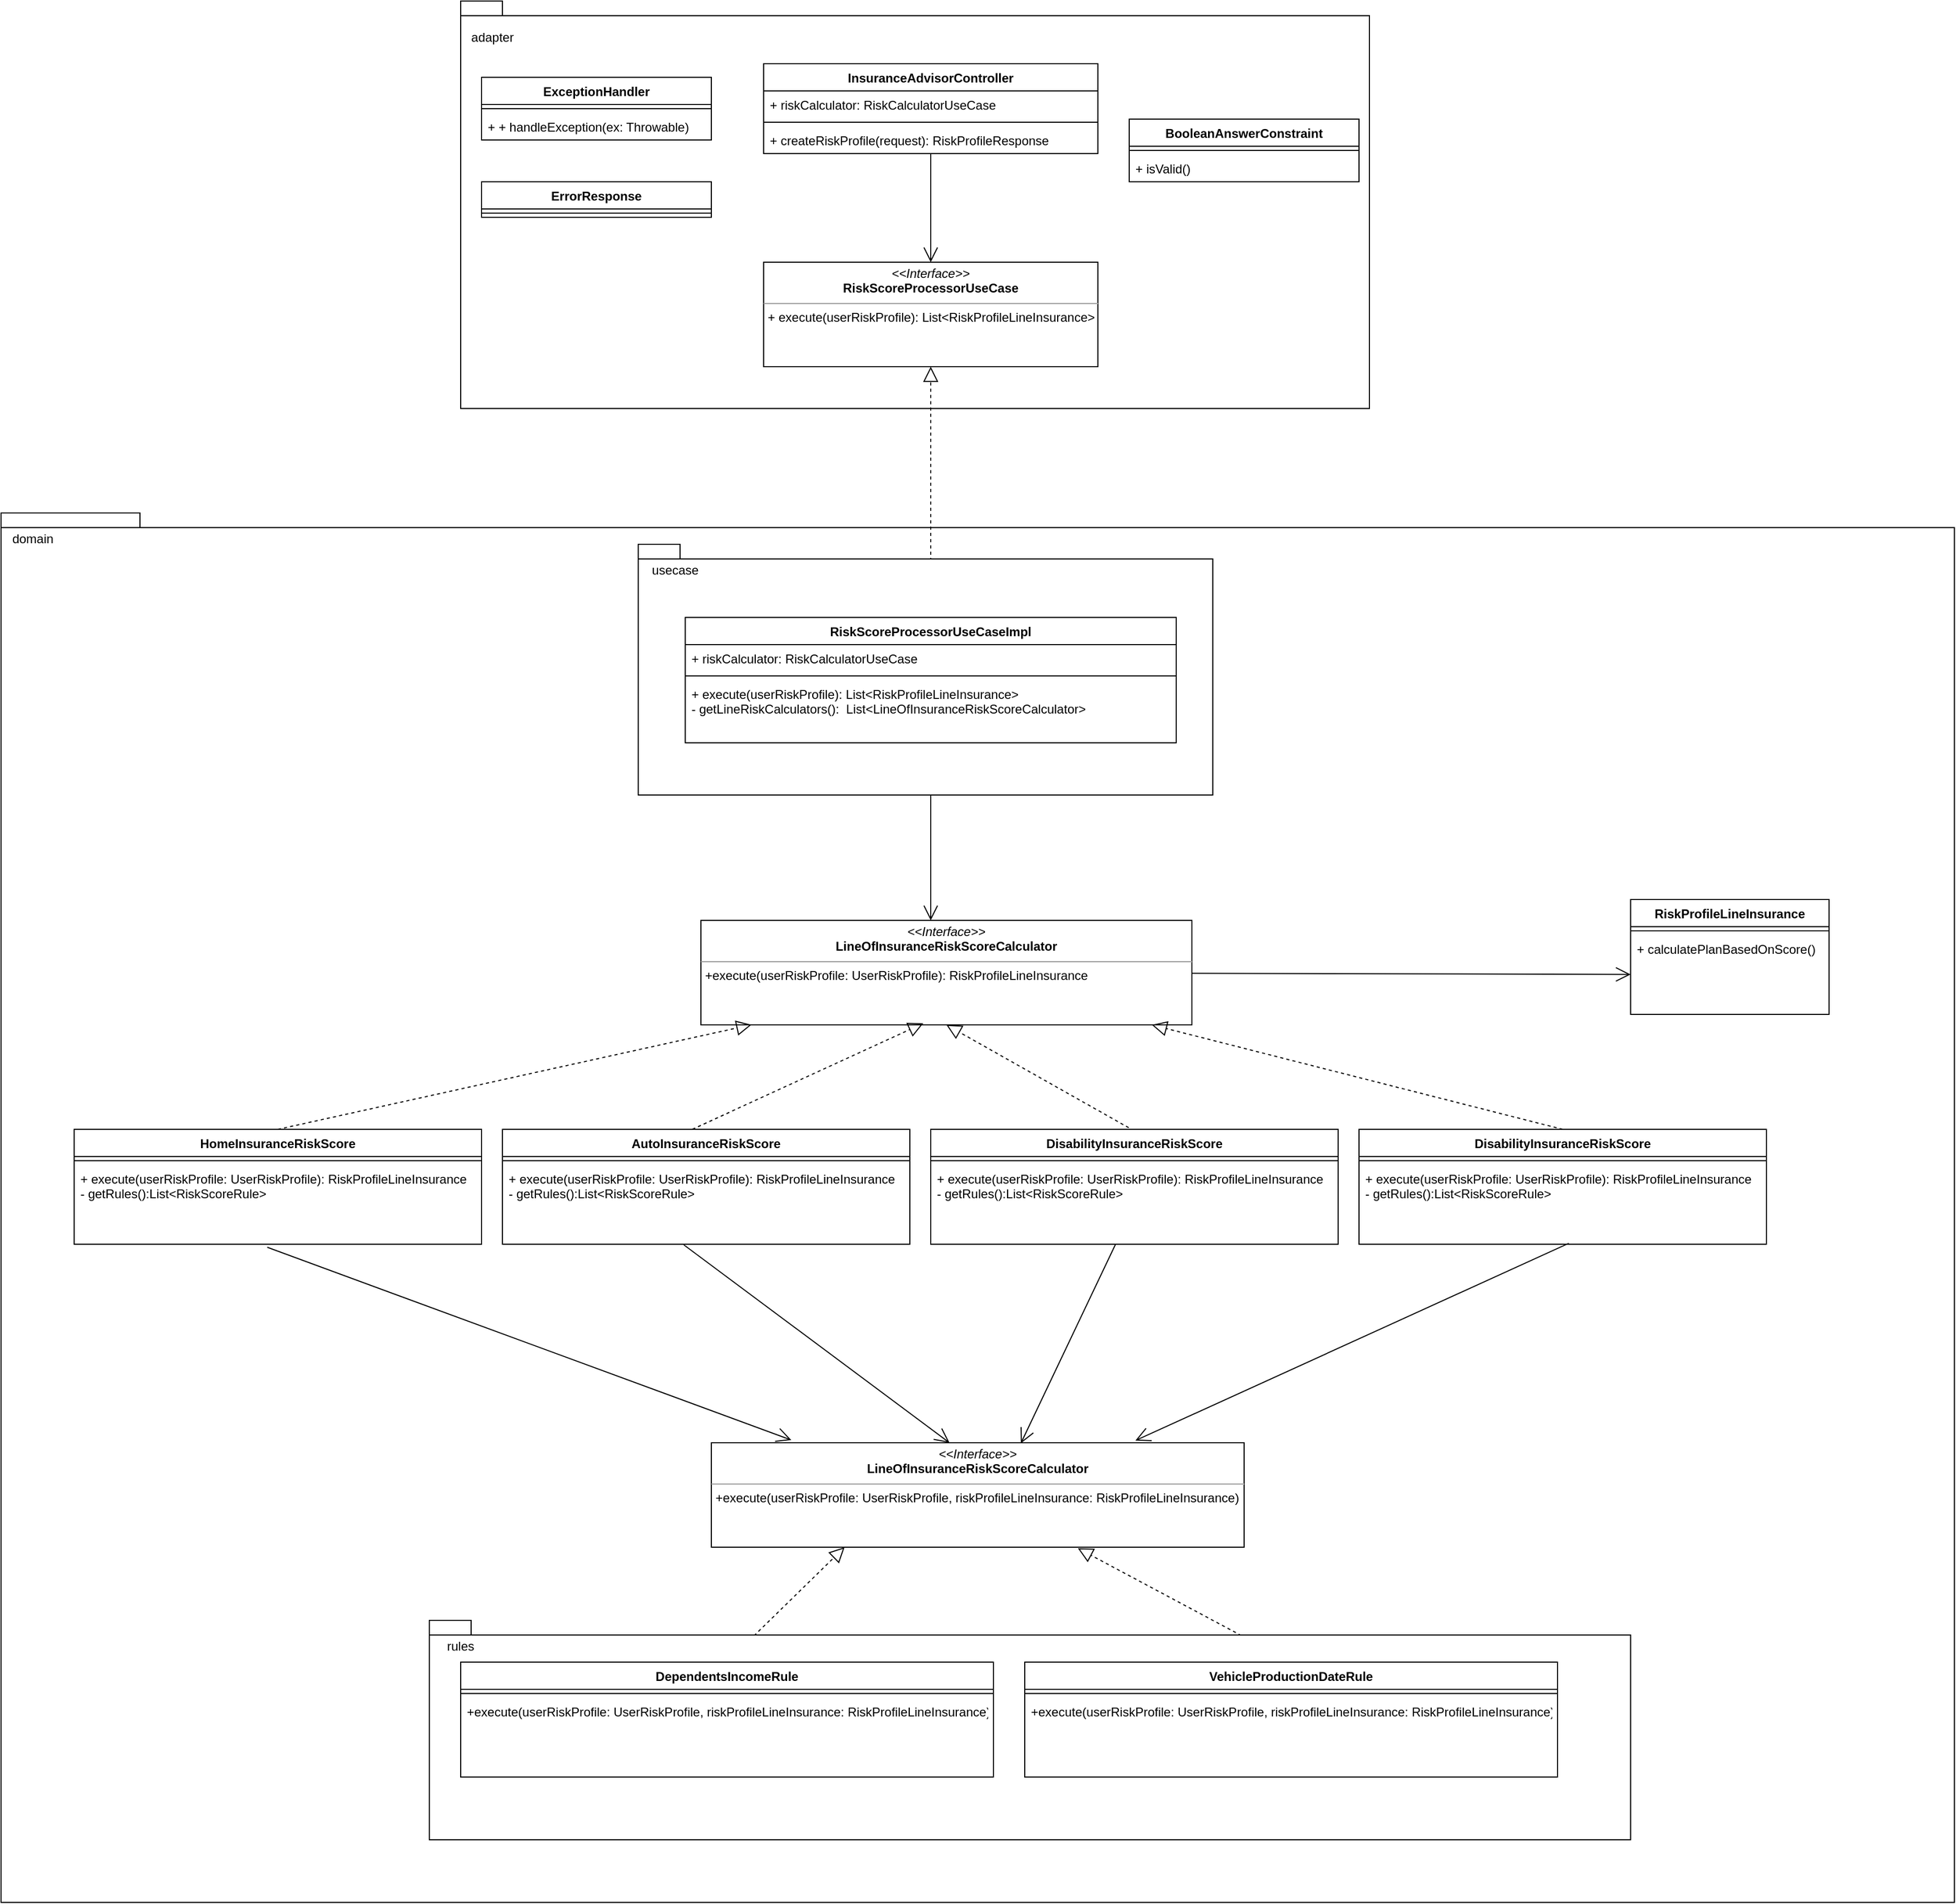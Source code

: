 <mxfile version="20.2.0" type="github">
  <diagram id="SVKXSChUIAAmM2R3LEYZ" name="Page-1">
    <mxGraphModel dx="2196" dy="1666" grid="1" gridSize="10" guides="1" tooltips="1" connect="1" arrows="1" fold="1" page="1" pageScale="1" pageWidth="850" pageHeight="1100" math="0" shadow="0">
      <root>
        <mxCell id="0" />
        <mxCell id="1" parent="0" />
        <mxCell id="6InDdCLGvUVwwbw9M51u-63" value="" style="group" parent="1" connectable="0" vertex="1">
          <mxGeometry x="-70" y="-20" width="870" height="390" as="geometry" />
        </mxCell>
        <mxCell id="6InDdCLGvUVwwbw9M51u-48" value="" style="shape=folder;fontStyle=1;spacingTop=10;tabWidth=40;tabHeight=14;tabPosition=left;html=1;" parent="6InDdCLGvUVwwbw9M51u-63" vertex="1">
          <mxGeometry width="870" height="390" as="geometry" />
        </mxCell>
        <mxCell id="6InDdCLGvUVwwbw9M51u-49" value="adapter" style="text;html=1;align=center;verticalAlign=middle;resizable=0;points=[];autosize=1;strokeColor=none;fillColor=none;" parent="6InDdCLGvUVwwbw9M51u-63" vertex="1">
          <mxGeometry y="20" width="60" height="30" as="geometry" />
        </mxCell>
        <mxCell id="dkyOJv_qx5CS_OgZHiO7-1" value="InsuranceAdvisorController" style="swimlane;fontStyle=1;align=center;verticalAlign=top;childLayout=stackLayout;horizontal=1;startSize=26;horizontalStack=0;resizeParent=1;resizeParentMax=0;resizeLast=0;collapsible=1;marginBottom=0;" parent="6InDdCLGvUVwwbw9M51u-63" vertex="1">
          <mxGeometry x="290" y="60" width="320" height="86" as="geometry">
            <mxRectangle x="220" y="40" width="200" height="30" as="alternateBounds" />
          </mxGeometry>
        </mxCell>
        <mxCell id="dkyOJv_qx5CS_OgZHiO7-2" value="+ riskCalculator: RiskCalculatorUseCase" style="text;strokeColor=none;fillColor=none;align=left;verticalAlign=top;spacingLeft=4;spacingRight=4;overflow=hidden;rotatable=0;points=[[0,0.5],[1,0.5]];portConstraint=eastwest;" parent="dkyOJv_qx5CS_OgZHiO7-1" vertex="1">
          <mxGeometry y="26" width="320" height="26" as="geometry" />
        </mxCell>
        <mxCell id="dkyOJv_qx5CS_OgZHiO7-3" value="" style="line;strokeWidth=1;fillColor=none;align=left;verticalAlign=middle;spacingTop=-1;spacingLeft=3;spacingRight=3;rotatable=0;labelPosition=right;points=[];portConstraint=eastwest;" parent="dkyOJv_qx5CS_OgZHiO7-1" vertex="1">
          <mxGeometry y="52" width="320" height="8" as="geometry" />
        </mxCell>
        <mxCell id="dkyOJv_qx5CS_OgZHiO7-4" value="+ createRiskProfile(request): RiskProfileResponse" style="text;strokeColor=none;fillColor=none;align=left;verticalAlign=top;spacingLeft=4;spacingRight=4;overflow=hidden;rotatable=0;points=[[0,0.5],[1,0.5]];portConstraint=eastwest;" parent="dkyOJv_qx5CS_OgZHiO7-1" vertex="1">
          <mxGeometry y="60" width="320" height="26" as="geometry" />
        </mxCell>
        <mxCell id="dkyOJv_qx5CS_OgZHiO7-5" value="" style="endArrow=open;endFill=1;endSize=12;html=1;rounded=0;entryX=0.5;entryY=0;entryDx=0;entryDy=0;" parent="6InDdCLGvUVwwbw9M51u-63" source="dkyOJv_qx5CS_OgZHiO7-4" target="dkyOJv_qx5CS_OgZHiO7-10" edge="1">
          <mxGeometry width="160" relative="1" as="geometry">
            <mxPoint x="270" y="260" as="sourcePoint" />
            <mxPoint x="450" y="250" as="targetPoint" />
          </mxGeometry>
        </mxCell>
        <mxCell id="dkyOJv_qx5CS_OgZHiO7-10" value="&lt;p style=&quot;margin:0px;margin-top:4px;text-align:center;&quot;&gt;&lt;i&gt;&amp;lt;&amp;lt;Interface&amp;gt;&amp;gt;&lt;/i&gt;&lt;br&gt;&lt;b&gt;RiskScoreProcessorUseCase&lt;/b&gt;&lt;br&gt;&lt;/p&gt;&lt;hr size=&quot;1&quot;&gt;&lt;p style=&quot;margin:0px;margin-left:4px;&quot;&gt;&lt;/p&gt;&lt;p style=&quot;margin:0px;margin-left:4px;&quot;&gt;+ execute(userRiskProfile): List&amp;lt;RiskProfileLineInsurance&amp;gt;&lt;br&gt;&lt;br&gt;&lt;/p&gt;" style="verticalAlign=top;align=left;overflow=fill;fontSize=12;fontFamily=Helvetica;html=1;" parent="6InDdCLGvUVwwbw9M51u-63" vertex="1">
          <mxGeometry x="290" y="250" width="320" height="100" as="geometry" />
        </mxCell>
        <mxCell id="6InDdCLGvUVwwbw9M51u-52" value="ExceptionHandler" style="swimlane;fontStyle=1;align=center;verticalAlign=top;childLayout=stackLayout;horizontal=1;startSize=26;horizontalStack=0;resizeParent=1;resizeParentMax=0;resizeLast=0;collapsible=1;marginBottom=0;" parent="6InDdCLGvUVwwbw9M51u-63" vertex="1">
          <mxGeometry x="20" y="73" width="220" height="60" as="geometry">
            <mxRectangle x="220" y="40" width="200" height="30" as="alternateBounds" />
          </mxGeometry>
        </mxCell>
        <mxCell id="6InDdCLGvUVwwbw9M51u-54" value="" style="line;strokeWidth=1;fillColor=none;align=left;verticalAlign=middle;spacingTop=-1;spacingLeft=3;spacingRight=3;rotatable=0;labelPosition=right;points=[];portConstraint=eastwest;" parent="6InDdCLGvUVwwbw9M51u-52" vertex="1">
          <mxGeometry y="26" width="220" height="8" as="geometry" />
        </mxCell>
        <mxCell id="6InDdCLGvUVwwbw9M51u-55" value="+ + handleException(ex: Throwable)" style="text;strokeColor=none;fillColor=none;align=left;verticalAlign=top;spacingLeft=4;spacingRight=4;overflow=hidden;rotatable=0;points=[[0,0.5],[1,0.5]];portConstraint=eastwest;" parent="6InDdCLGvUVwwbw9M51u-52" vertex="1">
          <mxGeometry y="34" width="220" height="26" as="geometry" />
        </mxCell>
        <mxCell id="6InDdCLGvUVwwbw9M51u-56" value="ErrorResponse" style="swimlane;fontStyle=1;align=center;verticalAlign=top;childLayout=stackLayout;horizontal=1;startSize=26;horizontalStack=0;resizeParent=1;resizeParentMax=0;resizeLast=0;collapsible=1;marginBottom=0;" parent="6InDdCLGvUVwwbw9M51u-63" vertex="1">
          <mxGeometry x="20" y="173" width="220" height="34" as="geometry">
            <mxRectangle x="220" y="40" width="200" height="30" as="alternateBounds" />
          </mxGeometry>
        </mxCell>
        <mxCell id="6InDdCLGvUVwwbw9M51u-57" value="" style="line;strokeWidth=1;fillColor=none;align=left;verticalAlign=middle;spacingTop=-1;spacingLeft=3;spacingRight=3;rotatable=0;labelPosition=right;points=[];portConstraint=eastwest;" parent="6InDdCLGvUVwwbw9M51u-56" vertex="1">
          <mxGeometry y="26" width="220" height="8" as="geometry" />
        </mxCell>
        <mxCell id="6InDdCLGvUVwwbw9M51u-59" value="BooleanAnswerConstraint" style="swimlane;fontStyle=1;align=center;verticalAlign=top;childLayout=stackLayout;horizontal=1;startSize=26;horizontalStack=0;resizeParent=1;resizeParentMax=0;resizeLast=0;collapsible=1;marginBottom=0;" parent="6InDdCLGvUVwwbw9M51u-63" vertex="1">
          <mxGeometry x="640" y="113" width="220" height="60" as="geometry">
            <mxRectangle x="220" y="40" width="200" height="30" as="alternateBounds" />
          </mxGeometry>
        </mxCell>
        <mxCell id="6InDdCLGvUVwwbw9M51u-60" value="" style="line;strokeWidth=1;fillColor=none;align=left;verticalAlign=middle;spacingTop=-1;spacingLeft=3;spacingRight=3;rotatable=0;labelPosition=right;points=[];portConstraint=eastwest;" parent="6InDdCLGvUVwwbw9M51u-59" vertex="1">
          <mxGeometry y="26" width="220" height="8" as="geometry" />
        </mxCell>
        <mxCell id="6InDdCLGvUVwwbw9M51u-61" value="+ isValid()" style="text;strokeColor=none;fillColor=none;align=left;verticalAlign=top;spacingLeft=4;spacingRight=4;overflow=hidden;rotatable=0;points=[[0,0.5],[1,0.5]];portConstraint=eastwest;" parent="6InDdCLGvUVwwbw9M51u-59" vertex="1">
          <mxGeometry y="34" width="220" height="26" as="geometry" />
        </mxCell>
        <mxCell id="6InDdCLGvUVwwbw9M51u-86" value="" style="shape=folder;fontStyle=1;spacingTop=10;tabWidth=40;tabHeight=14;tabPosition=left;html=1;" parent="1" vertex="1">
          <mxGeometry x="-510" y="470" width="1870" height="1330" as="geometry" />
        </mxCell>
        <mxCell id="6InDdCLGvUVwwbw9M51u-9" value="" style="endArrow=open;endFill=1;endSize=12;html=1;rounded=0;" parent="1" source="6InDdCLGvUVwwbw9M51u-7" edge="1">
          <mxGeometry width="160" relative="1" as="geometry">
            <mxPoint x="340" y="820" as="sourcePoint" />
            <mxPoint x="380" y="860" as="targetPoint" />
          </mxGeometry>
        </mxCell>
        <mxCell id="6InDdCLGvUVwwbw9M51u-10" value="&lt;p style=&quot;margin:0px;margin-top:4px;text-align:center;&quot;&gt;&lt;i&gt;&amp;lt;&amp;lt;Interface&amp;gt;&amp;gt;&lt;/i&gt;&lt;br&gt;&lt;b&gt;LineOfInsuranceRiskScoreCalculator&lt;/b&gt;&lt;br&gt;&lt;/p&gt;&lt;hr size=&quot;1&quot;&gt;&lt;p style=&quot;margin:0px;margin-left:4px;&quot;&gt;&lt;/p&gt;&lt;p style=&quot;margin:0px;margin-left:4px;&quot;&gt;+execute(userRiskProfile: UserRiskProfile): RiskProfileLineInsurance&lt;/p&gt;" style="verticalAlign=top;align=left;overflow=fill;fontSize=12;fontFamily=Helvetica;html=1;" parent="1" vertex="1">
          <mxGeometry x="160" y="860" width="470" height="100" as="geometry" />
        </mxCell>
        <mxCell id="6InDdCLGvUVwwbw9M51u-11" value="" style="endArrow=block;dashed=1;endFill=0;endSize=12;html=1;rounded=0;entryX=0.453;entryY=0.985;entryDx=0;entryDy=0;entryPerimeter=0;exitX=0.466;exitY=0;exitDx=0;exitDy=0;exitPerimeter=0;" parent="1" source="6InDdCLGvUVwwbw9M51u-12" target="6InDdCLGvUVwwbw9M51u-10" edge="1">
          <mxGeometry width="160" relative="1" as="geometry">
            <mxPoint x="120" y="1110" as="sourcePoint" />
            <mxPoint x="280" y="1110" as="targetPoint" />
          </mxGeometry>
        </mxCell>
        <mxCell id="6InDdCLGvUVwwbw9M51u-12" value="AutoInsuranceRiskScore" style="swimlane;fontStyle=1;align=center;verticalAlign=top;childLayout=stackLayout;horizontal=1;startSize=26;horizontalStack=0;resizeParent=1;resizeParentMax=0;resizeLast=0;collapsible=1;marginBottom=0;" parent="1" vertex="1">
          <mxGeometry x="-30" y="1060" width="390" height="110" as="geometry">
            <mxRectangle x="220" y="40" width="200" height="30" as="alternateBounds" />
          </mxGeometry>
        </mxCell>
        <mxCell id="6InDdCLGvUVwwbw9M51u-14" value="" style="line;strokeWidth=1;fillColor=none;align=left;verticalAlign=middle;spacingTop=-1;spacingLeft=3;spacingRight=3;rotatable=0;labelPosition=right;points=[];portConstraint=eastwest;" parent="6InDdCLGvUVwwbw9M51u-12" vertex="1">
          <mxGeometry y="26" width="390" height="8" as="geometry" />
        </mxCell>
        <mxCell id="6InDdCLGvUVwwbw9M51u-15" value="+ execute(userRiskProfile: UserRiskProfile): RiskProfileLineInsurance&#xa;- getRules():List&lt;RiskScoreRule&gt;" style="text;strokeColor=none;fillColor=none;align=left;verticalAlign=top;spacingLeft=4;spacingRight=4;overflow=hidden;rotatable=0;points=[[0,0.5],[1,0.5]];portConstraint=eastwest;" parent="6InDdCLGvUVwwbw9M51u-12" vertex="1">
          <mxGeometry y="34" width="390" height="76" as="geometry" />
        </mxCell>
        <mxCell id="6InDdCLGvUVwwbw9M51u-16" value="DisabilityInsuranceRiskScore" style="swimlane;fontStyle=1;align=center;verticalAlign=top;childLayout=stackLayout;horizontal=1;startSize=26;horizontalStack=0;resizeParent=1;resizeParentMax=0;resizeLast=0;collapsible=1;marginBottom=0;" parent="1" vertex="1">
          <mxGeometry x="380" y="1060" width="390" height="110" as="geometry">
            <mxRectangle x="220" y="40" width="200" height="30" as="alternateBounds" />
          </mxGeometry>
        </mxCell>
        <mxCell id="6InDdCLGvUVwwbw9M51u-17" value="" style="line;strokeWidth=1;fillColor=none;align=left;verticalAlign=middle;spacingTop=-1;spacingLeft=3;spacingRight=3;rotatable=0;labelPosition=right;points=[];portConstraint=eastwest;" parent="6InDdCLGvUVwwbw9M51u-16" vertex="1">
          <mxGeometry y="26" width="390" height="8" as="geometry" />
        </mxCell>
        <mxCell id="6InDdCLGvUVwwbw9M51u-18" value="+ execute(userRiskProfile: UserRiskProfile): RiskProfileLineInsurance&#xa;- getRules():List&lt;RiskScoreRule&gt;" style="text;strokeColor=none;fillColor=none;align=left;verticalAlign=top;spacingLeft=4;spacingRight=4;overflow=hidden;rotatable=0;points=[[0,0.5],[1,0.5]];portConstraint=eastwest;" parent="6InDdCLGvUVwwbw9M51u-16" vertex="1">
          <mxGeometry y="34" width="390" height="76" as="geometry" />
        </mxCell>
        <mxCell id="6InDdCLGvUVwwbw9M51u-19" value="" style="endArrow=block;dashed=1;endFill=0;endSize=12;html=1;rounded=0;entryX=0.5;entryY=1;entryDx=0;entryDy=0;exitX=0.486;exitY=-0.014;exitDx=0;exitDy=0;exitPerimeter=0;" parent="1" source="6InDdCLGvUVwwbw9M51u-16" target="6InDdCLGvUVwwbw9M51u-10" edge="1">
          <mxGeometry width="160" relative="1" as="geometry">
            <mxPoint x="161.74" y="1070" as="sourcePoint" />
            <mxPoint x="224.05" y="970.7" as="targetPoint" />
          </mxGeometry>
        </mxCell>
        <mxCell id="6InDdCLGvUVwwbw9M51u-20" value="HomeInsuranceRiskScore" style="swimlane;fontStyle=1;align=center;verticalAlign=top;childLayout=stackLayout;horizontal=1;startSize=26;horizontalStack=0;resizeParent=1;resizeParentMax=0;resizeLast=0;collapsible=1;marginBottom=0;" parent="1" vertex="1">
          <mxGeometry x="-440" y="1060" width="390" height="110" as="geometry">
            <mxRectangle x="220" y="40" width="200" height="30" as="alternateBounds" />
          </mxGeometry>
        </mxCell>
        <mxCell id="6InDdCLGvUVwwbw9M51u-21" value="" style="line;strokeWidth=1;fillColor=none;align=left;verticalAlign=middle;spacingTop=-1;spacingLeft=3;spacingRight=3;rotatable=0;labelPosition=right;points=[];portConstraint=eastwest;" parent="6InDdCLGvUVwwbw9M51u-20" vertex="1">
          <mxGeometry y="26" width="390" height="8" as="geometry" />
        </mxCell>
        <mxCell id="6InDdCLGvUVwwbw9M51u-22" value="+ execute(userRiskProfile: UserRiskProfile): RiskProfileLineInsurance&#xa;- getRules():List&lt;RiskScoreRule&gt;" style="text;strokeColor=none;fillColor=none;align=left;verticalAlign=top;spacingLeft=4;spacingRight=4;overflow=hidden;rotatable=0;points=[[0,0.5],[1,0.5]];portConstraint=eastwest;" parent="6InDdCLGvUVwwbw9M51u-20" vertex="1">
          <mxGeometry y="34" width="390" height="76" as="geometry" />
        </mxCell>
        <mxCell id="6InDdCLGvUVwwbw9M51u-23" value="" style="endArrow=block;dashed=1;endFill=0;endSize=12;html=1;rounded=0;entryX=0.103;entryY=0.999;entryDx=0;entryDy=0;entryPerimeter=0;exitX=0.5;exitY=0;exitDx=0;exitDy=0;" parent="1" source="6InDdCLGvUVwwbw9M51u-20" target="6InDdCLGvUVwwbw9M51u-10" edge="1">
          <mxGeometry width="160" relative="1" as="geometry">
            <mxPoint x="161.74" y="1070" as="sourcePoint" />
            <mxPoint x="382.91" y="968.5" as="targetPoint" />
          </mxGeometry>
        </mxCell>
        <mxCell id="6InDdCLGvUVwwbw9M51u-24" value="DisabilityInsuranceRiskScore" style="swimlane;fontStyle=1;align=center;verticalAlign=top;childLayout=stackLayout;horizontal=1;startSize=26;horizontalStack=0;resizeParent=1;resizeParentMax=0;resizeLast=0;collapsible=1;marginBottom=0;" parent="1" vertex="1">
          <mxGeometry x="790" y="1060" width="390" height="110" as="geometry">
            <mxRectangle x="220" y="40" width="200" height="30" as="alternateBounds" />
          </mxGeometry>
        </mxCell>
        <mxCell id="6InDdCLGvUVwwbw9M51u-25" value="" style="line;strokeWidth=1;fillColor=none;align=left;verticalAlign=middle;spacingTop=-1;spacingLeft=3;spacingRight=3;rotatable=0;labelPosition=right;points=[];portConstraint=eastwest;" parent="6InDdCLGvUVwwbw9M51u-24" vertex="1">
          <mxGeometry y="26" width="390" height="8" as="geometry" />
        </mxCell>
        <mxCell id="6InDdCLGvUVwwbw9M51u-26" value="+ execute(userRiskProfile: UserRiskProfile): RiskProfileLineInsurance&#xa;- getRules():List&lt;RiskScoreRule&gt;" style="text;strokeColor=none;fillColor=none;align=left;verticalAlign=top;spacingLeft=4;spacingRight=4;overflow=hidden;rotatable=0;points=[[0,0.5],[1,0.5]];portConstraint=eastwest;" parent="6InDdCLGvUVwwbw9M51u-24" vertex="1">
          <mxGeometry y="34" width="390" height="76" as="geometry" />
        </mxCell>
        <mxCell id="6InDdCLGvUVwwbw9M51u-27" value="" style="endArrow=block;dashed=1;endFill=0;endSize=12;html=1;rounded=0;exitX=0.5;exitY=0;exitDx=0;exitDy=0;" parent="1" source="6InDdCLGvUVwwbw9M51u-24" target="6InDdCLGvUVwwbw9M51u-10" edge="1">
          <mxGeometry width="160" relative="1" as="geometry">
            <mxPoint x="579.54" y="1068.46" as="sourcePoint" />
            <mxPoint x="405" y="970" as="targetPoint" />
          </mxGeometry>
        </mxCell>
        <mxCell id="6InDdCLGvUVwwbw9M51u-31" value="" style="endArrow=open;endFill=1;endSize=12;html=1;rounded=0;exitX=0.474;exitY=1.038;exitDx=0;exitDy=0;exitPerimeter=0;entryX=0.15;entryY=-0.026;entryDx=0;entryDy=0;entryPerimeter=0;" parent="1" source="6InDdCLGvUVwwbw9M51u-22" target="6InDdCLGvUVwwbw9M51u-35" edge="1">
          <mxGeometry width="160" relative="1" as="geometry">
            <mxPoint x="-90" y="1290" as="sourcePoint" />
            <mxPoint x="269.786" y="1360" as="targetPoint" />
          </mxGeometry>
        </mxCell>
        <mxCell id="6InDdCLGvUVwwbw9M51u-32" value="" style="endArrow=open;endFill=1;endSize=12;html=1;rounded=0;entryX=0.447;entryY=0;entryDx=0;entryDy=0;exitX=0.445;exitY=1.007;exitDx=0;exitDy=0;exitPerimeter=0;entryPerimeter=0;" parent="1" source="6InDdCLGvUVwwbw9M51u-15" target="6InDdCLGvUVwwbw9M51u-35" edge="1">
          <mxGeometry width="160" relative="1" as="geometry">
            <mxPoint x="-245.14" y="1182.888" as="sourcePoint" />
            <mxPoint x="400.82" y="1359.072" as="targetPoint" />
          </mxGeometry>
        </mxCell>
        <mxCell id="6InDdCLGvUVwwbw9M51u-33" value="" style="endArrow=open;endFill=1;endSize=12;html=1;rounded=0;entryX=0.581;entryY=0.005;entryDx=0;entryDy=0;entryPerimeter=0;" parent="1" source="6InDdCLGvUVwwbw9M51u-18" target="6InDdCLGvUVwwbw9M51u-35" edge="1">
          <mxGeometry width="160" relative="1" as="geometry">
            <mxPoint x="153.55" y="1180.532" as="sourcePoint" />
            <mxPoint x="461.399" y="1360" as="targetPoint" />
          </mxGeometry>
        </mxCell>
        <mxCell id="6InDdCLGvUVwwbw9M51u-34" value="" style="endArrow=open;endFill=1;endSize=12;html=1;rounded=0;exitX=0.515;exitY=0.988;exitDx=0;exitDy=0;exitPerimeter=0;entryX=0.796;entryY=-0.021;entryDx=0;entryDy=0;entryPerimeter=0;" parent="1" source="6InDdCLGvUVwwbw9M51u-26" target="6InDdCLGvUVwwbw9M51u-35" edge="1">
          <mxGeometry width="160" relative="1" as="geometry">
            <mxPoint x="163.55" y="1190.532" as="sourcePoint" />
            <mxPoint x="562.603" y="1360" as="targetPoint" />
          </mxGeometry>
        </mxCell>
        <mxCell id="6InDdCLGvUVwwbw9M51u-35" value="&lt;p style=&quot;margin:0px;margin-top:4px;text-align:center;&quot;&gt;&lt;i&gt;&amp;lt;&amp;lt;Interface&amp;gt;&amp;gt;&lt;/i&gt;&lt;br&gt;&lt;b&gt;LineOfInsuranceRiskScoreCalculator&lt;/b&gt;&lt;br&gt;&lt;/p&gt;&lt;hr size=&quot;1&quot;&gt;&lt;p style=&quot;margin:0px;margin-left:4px;&quot;&gt;&lt;/p&gt;&lt;p style=&quot;margin:0px;margin-left:4px;&quot;&gt;+execute(userRiskProfile: UserRiskProfile, riskProfileLineInsurance: RiskProfileLineInsurance)&lt;/p&gt;" style="verticalAlign=top;align=left;overflow=fill;fontSize=12;fontFamily=Helvetica;html=1;" parent="1" vertex="1">
          <mxGeometry x="170" y="1360" width="510" height="100" as="geometry" />
        </mxCell>
        <mxCell id="6InDdCLGvUVwwbw9M51u-39" value="" style="endArrow=block;dashed=1;endFill=0;endSize=12;html=1;rounded=0;entryX=0.25;entryY=1;entryDx=0;entryDy=0;exitX=0.5;exitY=0;exitDx=0;exitDy=0;" parent="1" source="6InDdCLGvUVwwbw9M51u-36" target="6InDdCLGvUVwwbw9M51u-35" edge="1">
          <mxGeometry width="160" relative="1" as="geometry">
            <mxPoint x="161.74" y="1070" as="sourcePoint" />
            <mxPoint x="382.91" y="968.5" as="targetPoint" />
          </mxGeometry>
        </mxCell>
        <mxCell id="6InDdCLGvUVwwbw9M51u-43" value="" style="endArrow=block;dashed=1;endFill=0;endSize=12;html=1;rounded=0;entryX=0.688;entryY=1.01;entryDx=0;entryDy=0;exitX=0.5;exitY=0;exitDx=0;exitDy=0;entryPerimeter=0;" parent="1" source="6InDdCLGvUVwwbw9M51u-40" target="6InDdCLGvUVwwbw9M51u-35" edge="1">
          <mxGeometry width="160" relative="1" as="geometry">
            <mxPoint x="195" y="1580" as="sourcePoint" />
            <mxPoint x="307.5" y="1470" as="targetPoint" />
          </mxGeometry>
        </mxCell>
        <mxCell id="6InDdCLGvUVwwbw9M51u-44" value="RiskProfileLineInsurance" style="swimlane;fontStyle=1;align=center;verticalAlign=top;childLayout=stackLayout;horizontal=1;startSize=26;horizontalStack=0;resizeParent=1;resizeParentMax=0;resizeLast=0;collapsible=1;marginBottom=0;" parent="1" vertex="1">
          <mxGeometry x="1050" y="840" width="190" height="110" as="geometry">
            <mxRectangle x="220" y="40" width="200" height="30" as="alternateBounds" />
          </mxGeometry>
        </mxCell>
        <mxCell id="6InDdCLGvUVwwbw9M51u-45" value="" style="line;strokeWidth=1;fillColor=none;align=left;verticalAlign=middle;spacingTop=-1;spacingLeft=3;spacingRight=3;rotatable=0;labelPosition=right;points=[];portConstraint=eastwest;" parent="6InDdCLGvUVwwbw9M51u-44" vertex="1">
          <mxGeometry y="26" width="190" height="8" as="geometry" />
        </mxCell>
        <mxCell id="6InDdCLGvUVwwbw9M51u-46" value="+ calculatePlanBasedOnScore()&#xa;" style="text;strokeColor=none;fillColor=none;align=left;verticalAlign=top;spacingLeft=4;spacingRight=4;overflow=hidden;rotatable=0;points=[[0,0.5],[1,0.5]];portConstraint=eastwest;" parent="6InDdCLGvUVwwbw9M51u-44" vertex="1">
          <mxGeometry y="34" width="190" height="76" as="geometry" />
        </mxCell>
        <mxCell id="6InDdCLGvUVwwbw9M51u-47" value="" style="endArrow=open;endFill=1;endSize=12;html=1;rounded=0;" parent="1" source="6InDdCLGvUVwwbw9M51u-10" target="6InDdCLGvUVwwbw9M51u-46" edge="1">
          <mxGeometry width="160" relative="1" as="geometry">
            <mxPoint x="680" y="870" as="sourcePoint" />
            <mxPoint x="840" y="870" as="targetPoint" />
          </mxGeometry>
        </mxCell>
        <mxCell id="6InDdCLGvUVwwbw9M51u-89" value="domain" style="text;html=1;align=center;verticalAlign=middle;resizable=0;points=[];autosize=1;strokeColor=none;fillColor=none;" parent="1" vertex="1">
          <mxGeometry x="-510" y="480" width="60" height="30" as="geometry" />
        </mxCell>
        <mxCell id="6InDdCLGvUVwwbw9M51u-2" value="" style="endArrow=block;dashed=1;endFill=0;endSize=12;html=1;rounded=0;entryX=0.5;entryY=1;entryDx=0;entryDy=0;exitX=0.5;exitY=0;exitDx=0;exitDy=0;" parent="1" source="6InDdCLGvUVwwbw9M51u-4" target="dkyOJv_qx5CS_OgZHiO7-10" edge="1">
          <mxGeometry width="160" relative="1" as="geometry">
            <mxPoint x="380" y="430" as="sourcePoint" />
            <mxPoint x="370" y="420" as="targetPoint" />
          </mxGeometry>
        </mxCell>
        <mxCell id="6InDdCLGvUVwwbw9M51u-93" value="" style="shape=folder;fontStyle=1;spacingTop=10;tabWidth=40;tabHeight=14;tabPosition=left;html=1;" parent="1" vertex="1">
          <mxGeometry x="100" y="500" width="550" height="240" as="geometry" />
        </mxCell>
        <mxCell id="6InDdCLGvUVwwbw9M51u-4" value="RiskScoreProcessorUseCaseImpl" style="swimlane;fontStyle=1;align=center;verticalAlign=top;childLayout=stackLayout;horizontal=1;startSize=26;horizontalStack=0;resizeParent=1;resizeParentMax=0;resizeLast=0;collapsible=1;marginBottom=0;" parent="1" vertex="1">
          <mxGeometry x="145" y="570" width="470" height="120" as="geometry">
            <mxRectangle x="220" y="40" width="200" height="30" as="alternateBounds" />
          </mxGeometry>
        </mxCell>
        <mxCell id="6InDdCLGvUVwwbw9M51u-5" value="+ riskCalculator: RiskCalculatorUseCase" style="text;strokeColor=none;fillColor=none;align=left;verticalAlign=top;spacingLeft=4;spacingRight=4;overflow=hidden;rotatable=0;points=[[0,0.5],[1,0.5]];portConstraint=eastwest;" parent="6InDdCLGvUVwwbw9M51u-4" vertex="1">
          <mxGeometry y="26" width="470" height="26" as="geometry" />
        </mxCell>
        <mxCell id="6InDdCLGvUVwwbw9M51u-6" value="" style="line;strokeWidth=1;fillColor=none;align=left;verticalAlign=middle;spacingTop=-1;spacingLeft=3;spacingRight=3;rotatable=0;labelPosition=right;points=[];portConstraint=eastwest;" parent="6InDdCLGvUVwwbw9M51u-4" vertex="1">
          <mxGeometry y="52" width="470" height="8" as="geometry" />
        </mxCell>
        <mxCell id="6InDdCLGvUVwwbw9M51u-7" value="+ execute(userRiskProfile): List&lt;RiskProfileLineInsurance&gt;&#xa;- getLineRiskCalculators():  List&lt;LineOfInsuranceRiskScoreCalculator&gt;" style="text;strokeColor=none;fillColor=none;align=left;verticalAlign=top;spacingLeft=4;spacingRight=4;overflow=hidden;rotatable=0;points=[[0,0.5],[1,0.5]];portConstraint=eastwest;" parent="6InDdCLGvUVwwbw9M51u-4" vertex="1">
          <mxGeometry y="60" width="470" height="60" as="geometry" />
        </mxCell>
        <mxCell id="6InDdCLGvUVwwbw9M51u-95" value="usecase" style="text;html=1;align=center;verticalAlign=middle;resizable=0;points=[];autosize=1;strokeColor=none;fillColor=none;" parent="1" vertex="1">
          <mxGeometry x="100" y="510" width="70" height="30" as="geometry" />
        </mxCell>
        <mxCell id="6InDdCLGvUVwwbw9M51u-96" value="" style="shape=folder;fontStyle=1;spacingTop=10;tabWidth=40;tabHeight=14;tabPosition=left;html=1;" parent="1" vertex="1">
          <mxGeometry x="-100" y="1530" width="1150" height="210" as="geometry" />
        </mxCell>
        <mxCell id="6InDdCLGvUVwwbw9M51u-40" value="VehicleProductionDateRule" style="swimlane;fontStyle=1;align=center;verticalAlign=top;childLayout=stackLayout;horizontal=1;startSize=26;horizontalStack=0;resizeParent=1;resizeParentMax=0;resizeLast=0;collapsible=1;marginBottom=0;" parent="1" vertex="1">
          <mxGeometry x="470" y="1570" width="510" height="110" as="geometry">
            <mxRectangle x="220" y="40" width="200" height="30" as="alternateBounds" />
          </mxGeometry>
        </mxCell>
        <mxCell id="6InDdCLGvUVwwbw9M51u-41" value="" style="line;strokeWidth=1;fillColor=none;align=left;verticalAlign=middle;spacingTop=-1;spacingLeft=3;spacingRight=3;rotatable=0;labelPosition=right;points=[];portConstraint=eastwest;" parent="6InDdCLGvUVwwbw9M51u-40" vertex="1">
          <mxGeometry y="26" width="510" height="8" as="geometry" />
        </mxCell>
        <mxCell id="6InDdCLGvUVwwbw9M51u-42" value="+execute(userRiskProfile: UserRiskProfile, riskProfileLineInsurance: RiskProfileLineInsurance)" style="text;strokeColor=none;fillColor=none;align=left;verticalAlign=top;spacingLeft=4;spacingRight=4;overflow=hidden;rotatable=0;points=[[0,0.5],[1,0.5]];portConstraint=eastwest;" parent="6InDdCLGvUVwwbw9M51u-40" vertex="1">
          <mxGeometry y="34" width="510" height="76" as="geometry" />
        </mxCell>
        <mxCell id="6InDdCLGvUVwwbw9M51u-36" value="DependentsIncomeRule" style="swimlane;fontStyle=1;align=center;verticalAlign=top;childLayout=stackLayout;horizontal=1;startSize=26;horizontalStack=0;resizeParent=1;resizeParentMax=0;resizeLast=0;collapsible=1;marginBottom=0;" parent="1" vertex="1">
          <mxGeometry x="-70" y="1570" width="510" height="110" as="geometry">
            <mxRectangle x="220" y="40" width="200" height="30" as="alternateBounds" />
          </mxGeometry>
        </mxCell>
        <mxCell id="6InDdCLGvUVwwbw9M51u-37" value="" style="line;strokeWidth=1;fillColor=none;align=left;verticalAlign=middle;spacingTop=-1;spacingLeft=3;spacingRight=3;rotatable=0;labelPosition=right;points=[];portConstraint=eastwest;" parent="6InDdCLGvUVwwbw9M51u-36" vertex="1">
          <mxGeometry y="26" width="510" height="8" as="geometry" />
        </mxCell>
        <mxCell id="6InDdCLGvUVwwbw9M51u-38" value="+execute(userRiskProfile: UserRiskProfile, riskProfileLineInsurance: RiskProfileLineInsurance)" style="text;strokeColor=none;fillColor=none;align=left;verticalAlign=top;spacingLeft=4;spacingRight=4;overflow=hidden;rotatable=0;points=[[0,0.5],[1,0.5]];portConstraint=eastwest;" parent="6InDdCLGvUVwwbw9M51u-36" vertex="1">
          <mxGeometry y="34" width="510" height="76" as="geometry" />
        </mxCell>
        <mxCell id="6InDdCLGvUVwwbw9M51u-97" value="rules" style="text;html=1;strokeColor=none;fillColor=none;align=center;verticalAlign=middle;whiteSpace=wrap;rounded=0;" parent="1" vertex="1">
          <mxGeometry x="-100" y="1540" width="60" height="30" as="geometry" />
        </mxCell>
      </root>
    </mxGraphModel>
  </diagram>
</mxfile>

